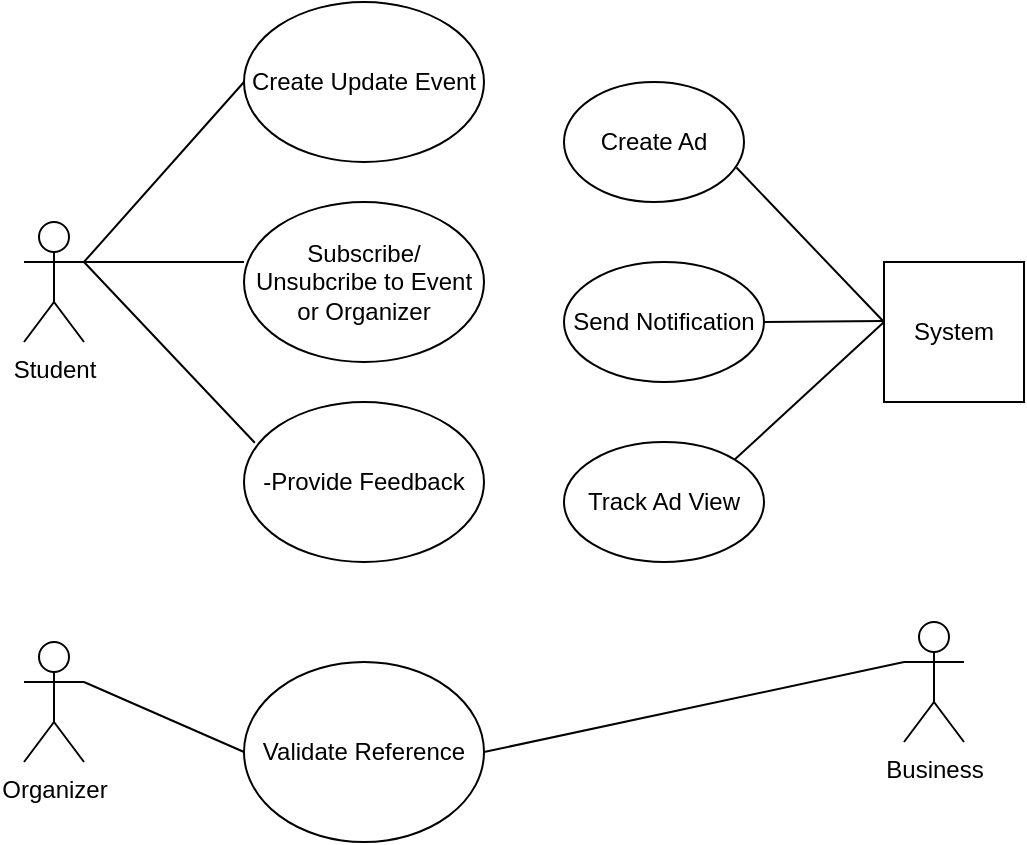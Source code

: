 <mxfile version="26.2.13">
  <diagram name="Page-1" id="zFSDOYl71kQYxxhWxZwV">
    <mxGraphModel dx="1044" dy="527" grid="1" gridSize="10" guides="1" tooltips="1" connect="1" arrows="1" fold="1" page="1" pageScale="1" pageWidth="850" pageHeight="1100" math="0" shadow="0">
      <root>
        <mxCell id="0" />
        <mxCell id="1" parent="0" />
        <mxCell id="lo4OBsHAibKjS0wWazaG-1" value="Student" style="shape=umlActor;verticalLabelPosition=bottom;verticalAlign=top;html=1;outlineConnect=0;" vertex="1" parent="1">
          <mxGeometry x="50" y="190" width="30" height="60" as="geometry" />
        </mxCell>
        <mxCell id="lo4OBsHAibKjS0wWazaG-2" value="Organizer" style="shape=umlActor;verticalLabelPosition=bottom;verticalAlign=top;html=1;outlineConnect=0;" vertex="1" parent="1">
          <mxGeometry x="50" y="400" width="30" height="60" as="geometry" />
        </mxCell>
        <mxCell id="lo4OBsHAibKjS0wWazaG-3" value="Create Update Event" style="ellipse;whiteSpace=wrap;html=1;" vertex="1" parent="1">
          <mxGeometry x="160" y="80" width="120" height="80" as="geometry" />
        </mxCell>
        <mxCell id="lo4OBsHAibKjS0wWazaG-4" value="Subscribe/ Unsubcribe to Event or Organizer" style="ellipse;whiteSpace=wrap;html=1;" vertex="1" parent="1">
          <mxGeometry x="160" y="180" width="120" height="80" as="geometry" />
        </mxCell>
        <mxCell id="lo4OBsHAibKjS0wWazaG-5" value="-Provide Feedback" style="ellipse;whiteSpace=wrap;html=1;" vertex="1" parent="1">
          <mxGeometry x="160" y="280" width="120" height="80" as="geometry" />
        </mxCell>
        <mxCell id="lo4OBsHAibKjS0wWazaG-6" value="Validate Reference" style="ellipse;whiteSpace=wrap;html=1;" vertex="1" parent="1">
          <mxGeometry x="160" y="410" width="120" height="90" as="geometry" />
        </mxCell>
        <mxCell id="lo4OBsHAibKjS0wWazaG-7" value="Create Ad" style="ellipse;whiteSpace=wrap;html=1;" vertex="1" parent="1">
          <mxGeometry x="320" y="120" width="90" height="60" as="geometry" />
        </mxCell>
        <mxCell id="lo4OBsHAibKjS0wWazaG-8" value="Send Notification" style="ellipse;whiteSpace=wrap;html=1;" vertex="1" parent="1">
          <mxGeometry x="320" y="210" width="100" height="60" as="geometry" />
        </mxCell>
        <mxCell id="lo4OBsHAibKjS0wWazaG-9" value="Track Ad View" style="ellipse;whiteSpace=wrap;html=1;" vertex="1" parent="1">
          <mxGeometry x="320" y="300" width="100" height="60" as="geometry" />
        </mxCell>
        <mxCell id="lo4OBsHAibKjS0wWazaG-10" value="System" style="whiteSpace=wrap;html=1;aspect=fixed;" vertex="1" parent="1">
          <mxGeometry x="480" y="210" width="70" height="70" as="geometry" />
        </mxCell>
        <mxCell id="lo4OBsHAibKjS0wWazaG-13" value="" style="endArrow=none;html=1;rounded=0;exitX=1;exitY=0.333;exitDx=0;exitDy=0;exitPerimeter=0;" edge="1" parent="1" source="lo4OBsHAibKjS0wWazaG-1">
          <mxGeometry width="50" height="50" relative="1" as="geometry">
            <mxPoint x="110" y="170" as="sourcePoint" />
            <mxPoint x="160" y="120" as="targetPoint" />
          </mxGeometry>
        </mxCell>
        <mxCell id="lo4OBsHAibKjS0wWazaG-16" value="" style="endArrow=none;html=1;rounded=0;entryX=0.045;entryY=0.255;entryDx=0;entryDy=0;entryPerimeter=0;" edge="1" parent="1" target="lo4OBsHAibKjS0wWazaG-5">
          <mxGeometry width="50" height="50" relative="1" as="geometry">
            <mxPoint x="80" y="210" as="sourcePoint" />
            <mxPoint x="140" y="270" as="targetPoint" />
          </mxGeometry>
        </mxCell>
        <mxCell id="lo4OBsHAibKjS0wWazaG-17" value="" style="endArrow=none;html=1;rounded=0;entryX=0;entryY=0.375;entryDx=0;entryDy=0;entryPerimeter=0;" edge="1" parent="1" target="lo4OBsHAibKjS0wWazaG-4">
          <mxGeometry width="50" height="50" relative="1" as="geometry">
            <mxPoint x="80" y="210" as="sourcePoint" />
            <mxPoint x="130" y="210" as="targetPoint" />
          </mxGeometry>
        </mxCell>
        <mxCell id="lo4OBsHAibKjS0wWazaG-18" value="" style="endArrow=none;html=1;rounded=0;entryX=0;entryY=0.5;entryDx=0;entryDy=0;" edge="1" parent="1" target="lo4OBsHAibKjS0wWazaG-6">
          <mxGeometry width="50" height="50" relative="1" as="geometry">
            <mxPoint x="80" y="420" as="sourcePoint" />
            <mxPoint x="150" y="460" as="targetPoint" />
          </mxGeometry>
        </mxCell>
        <mxCell id="lo4OBsHAibKjS0wWazaG-19" value="" style="endArrow=none;html=1;rounded=0;entryX=0;entryY=0.333;entryDx=0;entryDy=0;entryPerimeter=0;exitX=1;exitY=0.5;exitDx=0;exitDy=0;" edge="1" parent="1" source="lo4OBsHAibKjS0wWazaG-6" target="lo4OBsHAibKjS0wWazaG-20">
          <mxGeometry width="50" height="50" relative="1" as="geometry">
            <mxPoint x="310" y="450" as="sourcePoint" />
            <mxPoint x="370" y="420" as="targetPoint" />
          </mxGeometry>
        </mxCell>
        <mxCell id="lo4OBsHAibKjS0wWazaG-20" value="Business" style="shape=umlActor;verticalLabelPosition=bottom;verticalAlign=top;html=1;outlineConnect=0;" vertex="1" parent="1">
          <mxGeometry x="490" y="390" width="30" height="60" as="geometry" />
        </mxCell>
        <mxCell id="lo4OBsHAibKjS0wWazaG-25" value="" style="endArrow=none;html=1;rounded=0;exitX=1;exitY=0.5;exitDx=0;exitDy=0;" edge="1" parent="1" source="lo4OBsHAibKjS0wWazaG-8">
          <mxGeometry width="50" height="50" relative="1" as="geometry">
            <mxPoint x="440" y="239.5" as="sourcePoint" />
            <mxPoint x="480" y="239.5" as="targetPoint" />
          </mxGeometry>
        </mxCell>
        <mxCell id="lo4OBsHAibKjS0wWazaG-26" value="" style="endArrow=none;html=1;rounded=0;exitX=1;exitY=0;exitDx=0;exitDy=0;" edge="1" parent="1" source="lo4OBsHAibKjS0wWazaG-9">
          <mxGeometry width="50" height="50" relative="1" as="geometry">
            <mxPoint x="430" y="290" as="sourcePoint" />
            <mxPoint x="480" y="240" as="targetPoint" />
          </mxGeometry>
        </mxCell>
        <mxCell id="lo4OBsHAibKjS0wWazaG-27" value="" style="endArrow=none;html=1;rounded=0;exitX=0.958;exitY=0.713;exitDx=0;exitDy=0;exitPerimeter=0;" edge="1" parent="1" source="lo4OBsHAibKjS0wWazaG-7">
          <mxGeometry width="50" height="50" relative="1" as="geometry">
            <mxPoint x="430" y="160" as="sourcePoint" />
            <mxPoint x="480" y="240" as="targetPoint" />
          </mxGeometry>
        </mxCell>
      </root>
    </mxGraphModel>
  </diagram>
</mxfile>
